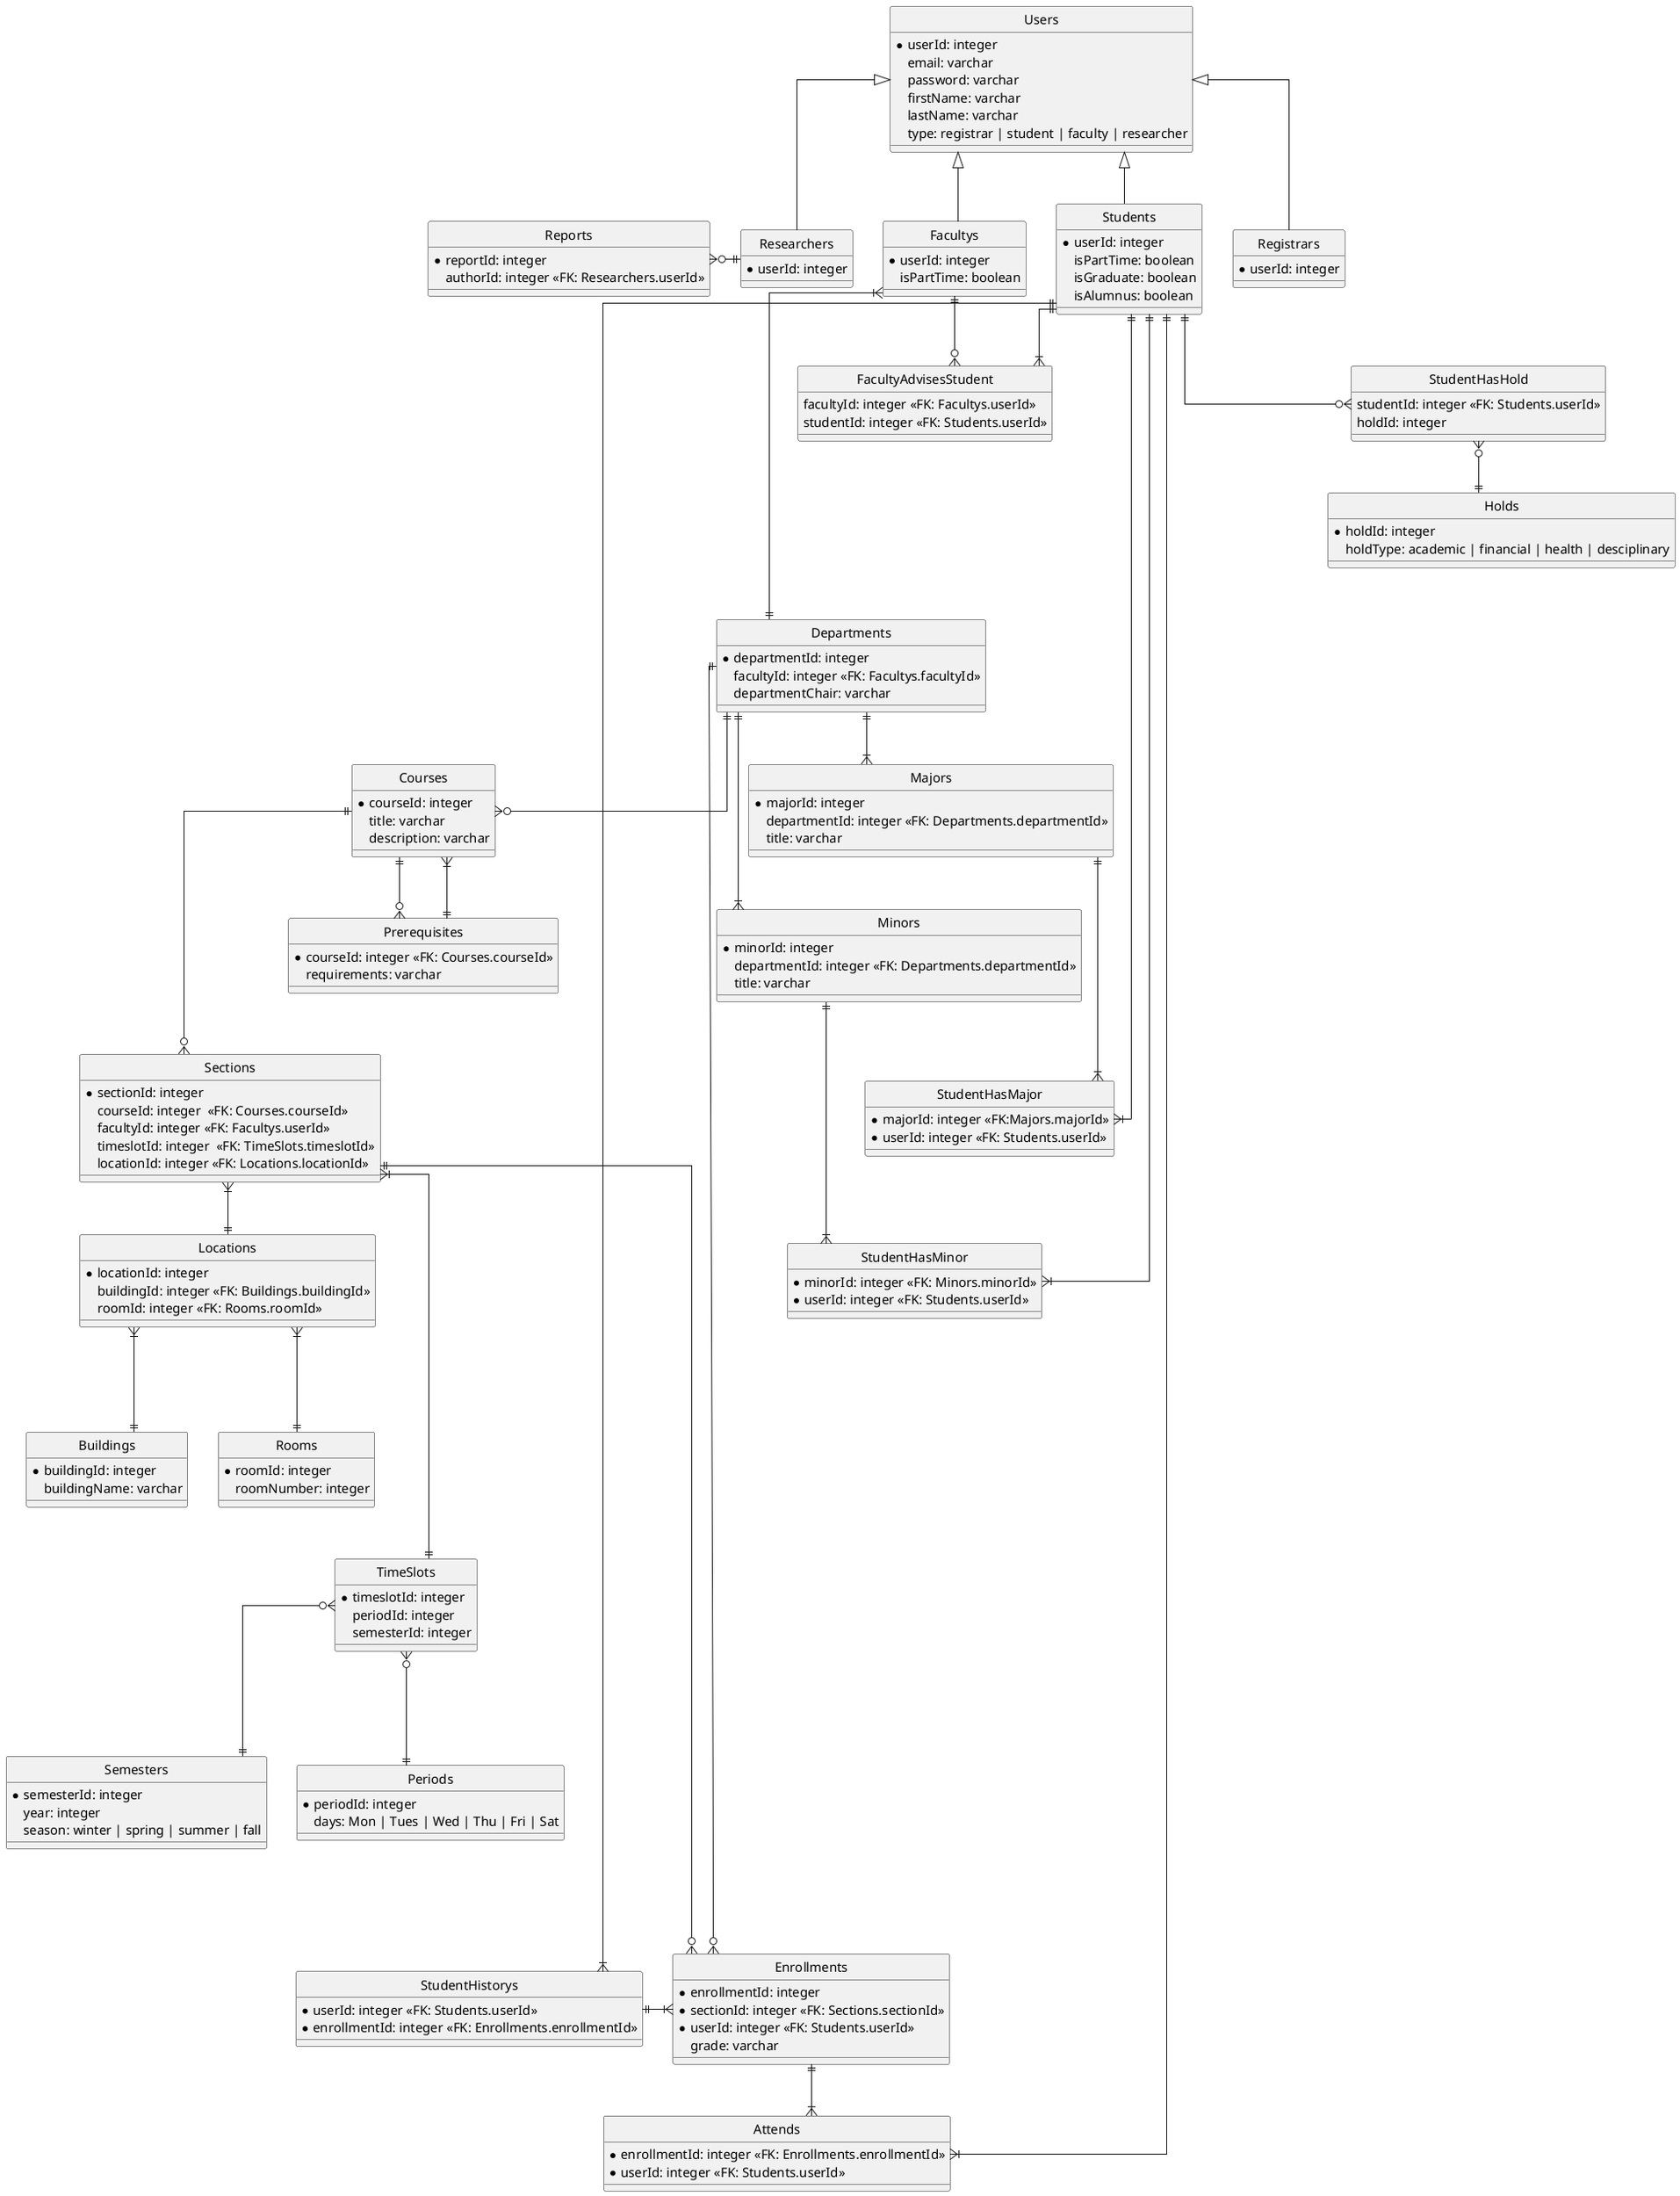 @startuml

hide circle
skinparam linetype ortho
skinparam shadowing false
skinparam monochrome true
skinparam DefaultFontName Helvetica
skinparam DefaultFontSize 15

entity Users {
    * userId: integer
    email: varchar
    password: varchar
    firstName: varchar
    lastName: varchar
    type: registrar | student | faculty | researcher
}

together {
    entity Registrars {
        * userId: integer
    }

    entity Students {
        * userId: integer
        isPartTime: boolean
        isGraduate: boolean
        isAlumnus: boolean
    }

    entity Facultys {
        * userId: integer
        isPartTime: boolean
    }

    entity Researchers {
        * userId: integer
    }
}

Users <|-- Registrars
Users <|-- Students
Users <|-- Facultys
Users <|-- Researchers

entity Reports {
    * reportId: integer
    authorId: integer <<FK: Researchers.userId>>
}

entity Holds {
    * holdId: integer
    holdType: academic | financial | health | desciplinary
}

entity StudentHasHold {
    studentId: integer <<FK: Students.userId>>
    holdId: integer
}

entity FacultyAdvisesStudent {
    facultyId: integer <<FK: Facultys.userId>>
    studentId: integer <<FK: Students.userId>>
}

together {

    entity Departments {
        * departmentId: integer
        facultyId: integer <<FK: Facultys.facultyId>>
        departmentChair: varchar
    }

    entity Majors {
        * majorId: integer
        departmentId: integer <<FK: Departments.departmentId>>
        title: varchar
    }

    entity StudentHasMajor {
        * majorId: integer <<FK:Majors.majorId>>
        * userId: integer <<FK: Students.userId>>
    }

    entity Minors {
        * minorId: integer
        departmentId: integer <<FK: Departments.departmentId>>
        title: varchar
    }

    entity StudentHasMinor {
        * minorId: integer <<FK: Minors.minorId>>
        * userId: integer <<FK: Students.userId>>
    }

}

together {
    entity Courses {
        * courseId: integer
        title: varchar
        description: varchar
    }

    entity Prerequisites {
        * courseId: integer <<FK: Courses.courseId>>
        requirements: varchar
    }
}

Prerequisites ||--|{ Courses
Courses ||--o{ Prerequisites

together {

    entity Sections {
        * sectionId: integer
        courseId: integer  <<FK: Courses.courseId>>
        facultyId: integer <<FK: Facultys.userId>>
        timeslotId: integer  <<FK: TimeSlots.timeslotId>>
        locationId: integer <<FK: Locations.locationId>>
    }

    together {
        entity Locations {
            * locationId: integer
            buildingId: integer <<FK: Buildings.buildingId>>
            roomId: integer <<FK: Rooms.roomId>>
        }

        entity Rooms {
            * roomId: integer 
            roomNumber: integer
        }

        entity Buildings {
            * buildingId: integer
            buildingName: varchar
        }
    }

    together {
        entity TimeSlots  {
            * timeslotId: integer
            periodId: integer
            semesterId: integer
        }

        entity Semesters {
            * semesterId: integer
            year: integer
            season: winter | spring | summer | fall
        }

        entity Periods { 
            * periodId: integer
            days: Mon | Tues | Wed | Thu | Fri | Sat 
        }
        
    }
}

together {
    entity Attends { 
        * enrollmentId: integer <<FK: Enrollments.enrollmentId>>
        * userId: integer <<FK: Students.userId>>
    }

    entity Enrollments {
        * enrollmentId: integer
        * sectionId: integer <<FK: Sections.sectionId>>
        * userId: integer <<FK: Students.userId>>
        grade: varchar 
    }

    entity StudentHistorys {
        * userId: integer <<FK: Students.userId>>
        * enrollmentId: integer <<FK: Enrollments.enrollmentId>>
    }
}


Students ||--|{ FacultyAdvisesStudent
Students ||--o{ StudentHasHold
Students ||----|{ StudentHasMinor
Students ||-----|{ StudentHasMajor
Students ||---------------|{ StudentHistorys
Students ||------|{ Attends

StudentHasHold }o--|| Holds

Facultys ||--o{ FacultyAdvisesStudent
Facultys }|----|| Departments

Reports }o-|| Researchers 

Departments ||--|{ Majors
Departments ||---|{ Minors
Departments ||--o{ Courses
Departments ||------o{ Enrollments

Minors ||---|{ StudentHasMinor
Majors ||---|{ StudentHasMajor

Courses ||---o{ Sections

Sections }|--|| Locations
Sections ||---o{ Enrollments
Sections }|-----|| TimeSlots

TimeSlots }o---|| Semesters
TimeSlots }o---|| Periods

Locations }|---|| Rooms
Locations }|---|| Buildings

StudentHistorys ||-|{ Enrollments
Enrollments ||--|{ Attends 




@enduml